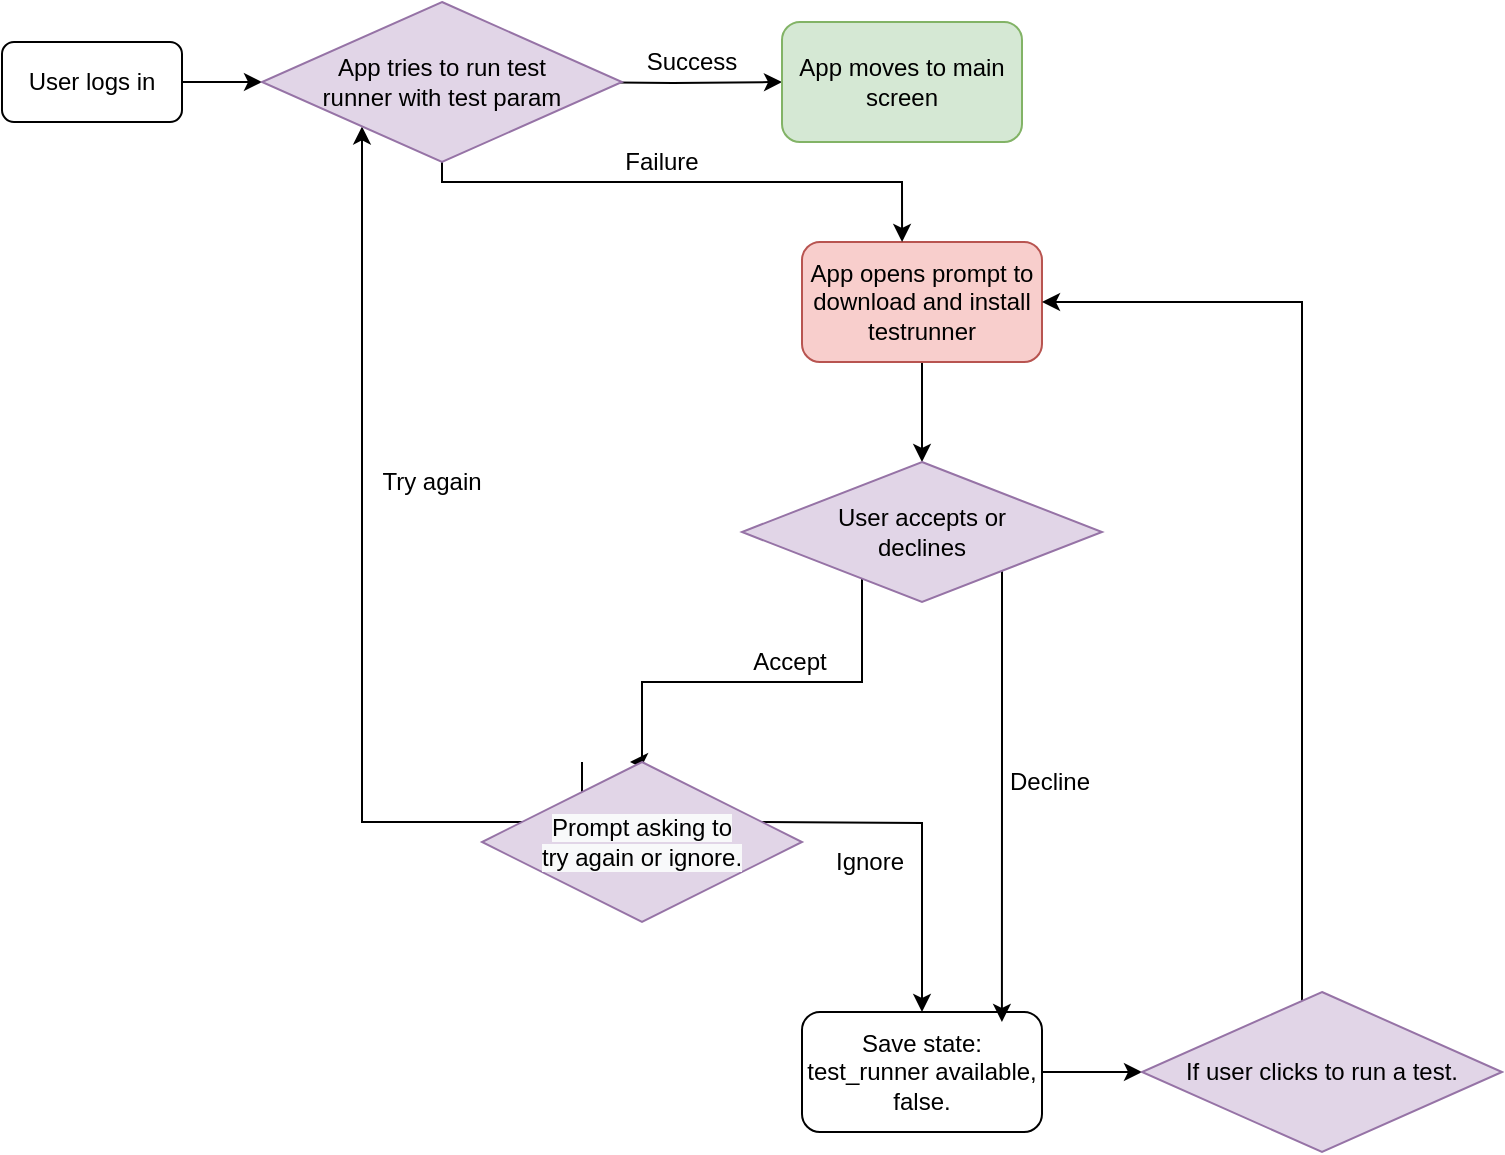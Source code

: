 <mxfile version="13.10.4" type="github"><diagram id="7vsg_-lR27RXAspt9EeD" name="Page-1"><mxGraphModel dx="1422" dy="762" grid="1" gridSize="10" guides="1" tooltips="1" connect="1" arrows="1" fold="1" page="1" pageScale="1" pageWidth="827" pageHeight="1169" math="0" shadow="0"><root><mxCell id="0"/><mxCell id="1" parent="0"/><mxCell id="jD_svlbx2tNFGkZEu5fo-5" style="edgeStyle=orthogonalEdgeStyle;rounded=0;orthogonalLoop=1;jettySize=auto;html=1;entryX=0;entryY=0.5;entryDx=0;entryDy=0;" edge="1" parent="1" source="jD_svlbx2tNFGkZEu5fo-3" target="jD_svlbx2tNFGkZEu5fo-25"><mxGeometry relative="1" as="geometry"><mxPoint x="180" y="60" as="targetPoint"/></mxGeometry></mxCell><mxCell id="jD_svlbx2tNFGkZEu5fo-3" value="User logs in" style="rounded=1;whiteSpace=wrap;html=1;" vertex="1" parent="1"><mxGeometry x="40" y="40" width="90" height="40" as="geometry"/></mxCell><mxCell id="jD_svlbx2tNFGkZEu5fo-8" value="" style="edgeStyle=orthogonalEdgeStyle;rounded=0;orthogonalLoop=1;jettySize=auto;html=1;" edge="1" parent="1" target="jD_svlbx2tNFGkZEu5fo-6"><mxGeometry relative="1" as="geometry"><mxPoint x="320" y="60" as="sourcePoint"/></mxGeometry></mxCell><mxCell id="jD_svlbx2tNFGkZEu5fo-6" value="App moves to main screen" style="rounded=1;whiteSpace=wrap;html=1;fillColor=#d5e8d4;strokeColor=#82b366;" vertex="1" parent="1"><mxGeometry x="430" y="30" width="120" height="60" as="geometry"/></mxCell><mxCell id="jD_svlbx2tNFGkZEu5fo-9" value="Success" style="text;html=1;strokeColor=none;fillColor=none;align=center;verticalAlign=middle;whiteSpace=wrap;rounded=0;" vertex="1" parent="1"><mxGeometry x="360" y="40" width="50" height="20" as="geometry"/></mxCell><mxCell id="jD_svlbx2tNFGkZEu5fo-14" value="" style="edgeStyle=orthogonalEdgeStyle;rounded=0;orthogonalLoop=1;jettySize=auto;html=1;" edge="1" parent="1" source="jD_svlbx2tNFGkZEu5fo-10"><mxGeometry relative="1" as="geometry"><mxPoint x="500" y="250" as="targetPoint"/></mxGeometry></mxCell><mxCell id="jD_svlbx2tNFGkZEu5fo-10" value="App opens prompt to download and install testrunner" style="rounded=1;whiteSpace=wrap;html=1;fillColor=#f8cecc;strokeColor=#b85450;" vertex="1" parent="1"><mxGeometry x="440" y="140" width="120" height="60" as="geometry"/></mxCell><mxCell id="jD_svlbx2tNFGkZEu5fo-12" value="Failure" style="text;html=1;strokeColor=none;fillColor=none;align=center;verticalAlign=middle;whiteSpace=wrap;rounded=0;" vertex="1" parent="1"><mxGeometry x="350" y="90" width="40" height="20" as="geometry"/></mxCell><mxCell id="jD_svlbx2tNFGkZEu5fo-15" style="edgeStyle=orthogonalEdgeStyle;rounded=0;orthogonalLoop=1;jettySize=auto;html=1;" edge="1" parent="1" target="jD_svlbx2tNFGkZEu5fo-25"><mxGeometry relative="1" as="geometry"><mxPoint x="330" y="400" as="sourcePoint"/><mxPoint x="220" y="170" as="targetPoint"/><Array as="points"><mxPoint x="330" y="430"/><mxPoint x="220" y="430"/></Array></mxGeometry></mxCell><mxCell id="jD_svlbx2tNFGkZEu5fo-18" value="" style="edgeStyle=orthogonalEdgeStyle;rounded=0;orthogonalLoop=1;jettySize=auto;html=1;" edge="1" parent="1" target="jD_svlbx2tNFGkZEu5fo-17"><mxGeometry relative="1" as="geometry"><mxPoint x="414" y="430" as="sourcePoint"/></mxGeometry></mxCell><mxCell id="jD_svlbx2tNFGkZEu5fo-16" value="Try again" style="text;html=1;strokeColor=none;fillColor=none;align=center;verticalAlign=middle;whiteSpace=wrap;rounded=0;" vertex="1" parent="1"><mxGeometry x="220" y="250" width="70" height="20" as="geometry"/></mxCell><mxCell id="jD_svlbx2tNFGkZEu5fo-21" value="" style="edgeStyle=orthogonalEdgeStyle;rounded=0;orthogonalLoop=1;jettySize=auto;html=1;" edge="1" parent="1" source="jD_svlbx2tNFGkZEu5fo-17" target="jD_svlbx2tNFGkZEu5fo-20"><mxGeometry relative="1" as="geometry"/></mxCell><mxCell id="jD_svlbx2tNFGkZEu5fo-17" value="Save state: test_runner available, false." style="rounded=1;whiteSpace=wrap;html=1;" vertex="1" parent="1"><mxGeometry x="440" y="525" width="120" height="60" as="geometry"/></mxCell><mxCell id="jD_svlbx2tNFGkZEu5fo-22" style="edgeStyle=orthogonalEdgeStyle;rounded=0;orthogonalLoop=1;jettySize=auto;html=1;entryX=1;entryY=0.5;entryDx=0;entryDy=0;" edge="1" parent="1" source="jD_svlbx2tNFGkZEu5fo-20" target="jD_svlbx2tNFGkZEu5fo-10"><mxGeometry relative="1" as="geometry"><mxPoint x="620" y="190" as="targetPoint"/><Array as="points"><mxPoint x="690" y="170"/></Array></mxGeometry></mxCell><mxCell id="jD_svlbx2tNFGkZEu5fo-20" value="If user clicks to run a test." style="rhombus;whiteSpace=wrap;html=1;fillColor=#e1d5e7;strokeColor=#9673a6;" vertex="1" parent="1"><mxGeometry x="610" y="515" width="180" height="80" as="geometry"/></mxCell><mxCell id="jD_svlbx2tNFGkZEu5fo-23" value="Ignore" style="text;html=1;strokeColor=none;fillColor=none;align=center;verticalAlign=middle;whiteSpace=wrap;rounded=0;" vertex="1" parent="1"><mxGeometry x="454" y="440" width="40" height="20" as="geometry"/></mxCell><mxCell id="jD_svlbx2tNFGkZEu5fo-27" style="edgeStyle=orthogonalEdgeStyle;rounded=0;orthogonalLoop=1;jettySize=auto;html=1;entryX=0.417;entryY=0;entryDx=0;entryDy=0;entryPerimeter=0;" edge="1" parent="1" source="jD_svlbx2tNFGkZEu5fo-25" target="jD_svlbx2tNFGkZEu5fo-10"><mxGeometry relative="1" as="geometry"><Array as="points"><mxPoint x="260" y="110"/><mxPoint x="490" y="110"/></Array></mxGeometry></mxCell><mxCell id="jD_svlbx2tNFGkZEu5fo-25" value="&lt;span&gt;App tries to run test&lt;br&gt;runner with test param&lt;/span&gt;" style="rhombus;whiteSpace=wrap;html=1;fillColor=#e1d5e7;strokeColor=#9673a6;" vertex="1" parent="1"><mxGeometry x="170" y="20" width="180" height="80" as="geometry"/></mxCell><mxCell id="jD_svlbx2tNFGkZEu5fo-29" value="" style="edgeStyle=orthogonalEdgeStyle;rounded=0;orthogonalLoop=1;jettySize=auto;html=1;" edge="1" parent="1" source="jD_svlbx2tNFGkZEu5fo-28"><mxGeometry relative="1" as="geometry"><mxPoint x="354" y="400" as="targetPoint"/><Array as="points"><mxPoint x="470" y="360"/><mxPoint x="360" y="360"/><mxPoint x="360" y="400"/></Array></mxGeometry></mxCell><mxCell id="jD_svlbx2tNFGkZEu5fo-32" style="edgeStyle=orthogonalEdgeStyle;rounded=0;orthogonalLoop=1;jettySize=auto;html=1;entryX=0.833;entryY=0.083;entryDx=0;entryDy=0;entryPerimeter=0;" edge="1" parent="1" source="jD_svlbx2tNFGkZEu5fo-28" target="jD_svlbx2tNFGkZEu5fo-17"><mxGeometry relative="1" as="geometry"><Array as="points"><mxPoint x="540" y="380"/><mxPoint x="540" y="380"/></Array></mxGeometry></mxCell><mxCell id="jD_svlbx2tNFGkZEu5fo-28" value="User accepts or&lt;br&gt;declines" style="rhombus;whiteSpace=wrap;html=1;fillColor=#e1d5e7;strokeColor=#9673a6;" vertex="1" parent="1"><mxGeometry x="410" y="250" width="180" height="70" as="geometry"/></mxCell><mxCell id="jD_svlbx2tNFGkZEu5fo-30" value="Accept" style="text;html=1;strokeColor=none;fillColor=none;align=center;verticalAlign=middle;whiteSpace=wrap;rounded=0;" vertex="1" parent="1"><mxGeometry x="414" y="340" width="40" height="20" as="geometry"/></mxCell><mxCell id="jD_svlbx2tNFGkZEu5fo-33" value="Decline" style="text;html=1;strokeColor=none;fillColor=none;align=center;verticalAlign=middle;whiteSpace=wrap;rounded=0;" vertex="1" parent="1"><mxGeometry x="544" y="400" width="40" height="20" as="geometry"/></mxCell><mxCell id="jD_svlbx2tNFGkZEu5fo-34" value="&lt;span style=&quot;color: rgb(0 , 0 , 0) ; font-family: &amp;#34;helvetica&amp;#34; ; font-size: 12px ; font-style: normal ; font-weight: 400 ; letter-spacing: normal ; text-align: center ; text-indent: 0px ; text-transform: none ; word-spacing: 0px ; background-color: rgb(248 , 249 , 250) ; display: inline ; float: none&quot;&gt;Prompt asking to&lt;br&gt;try again or ignore.&lt;/span&gt;" style="rhombus;whiteSpace=wrap;html=1;fillColor=#e1d5e7;strokeColor=#9673a6;" vertex="1" parent="1"><mxGeometry x="280" y="400" width="160" height="80" as="geometry"/></mxCell></root></mxGraphModel></diagram></mxfile>